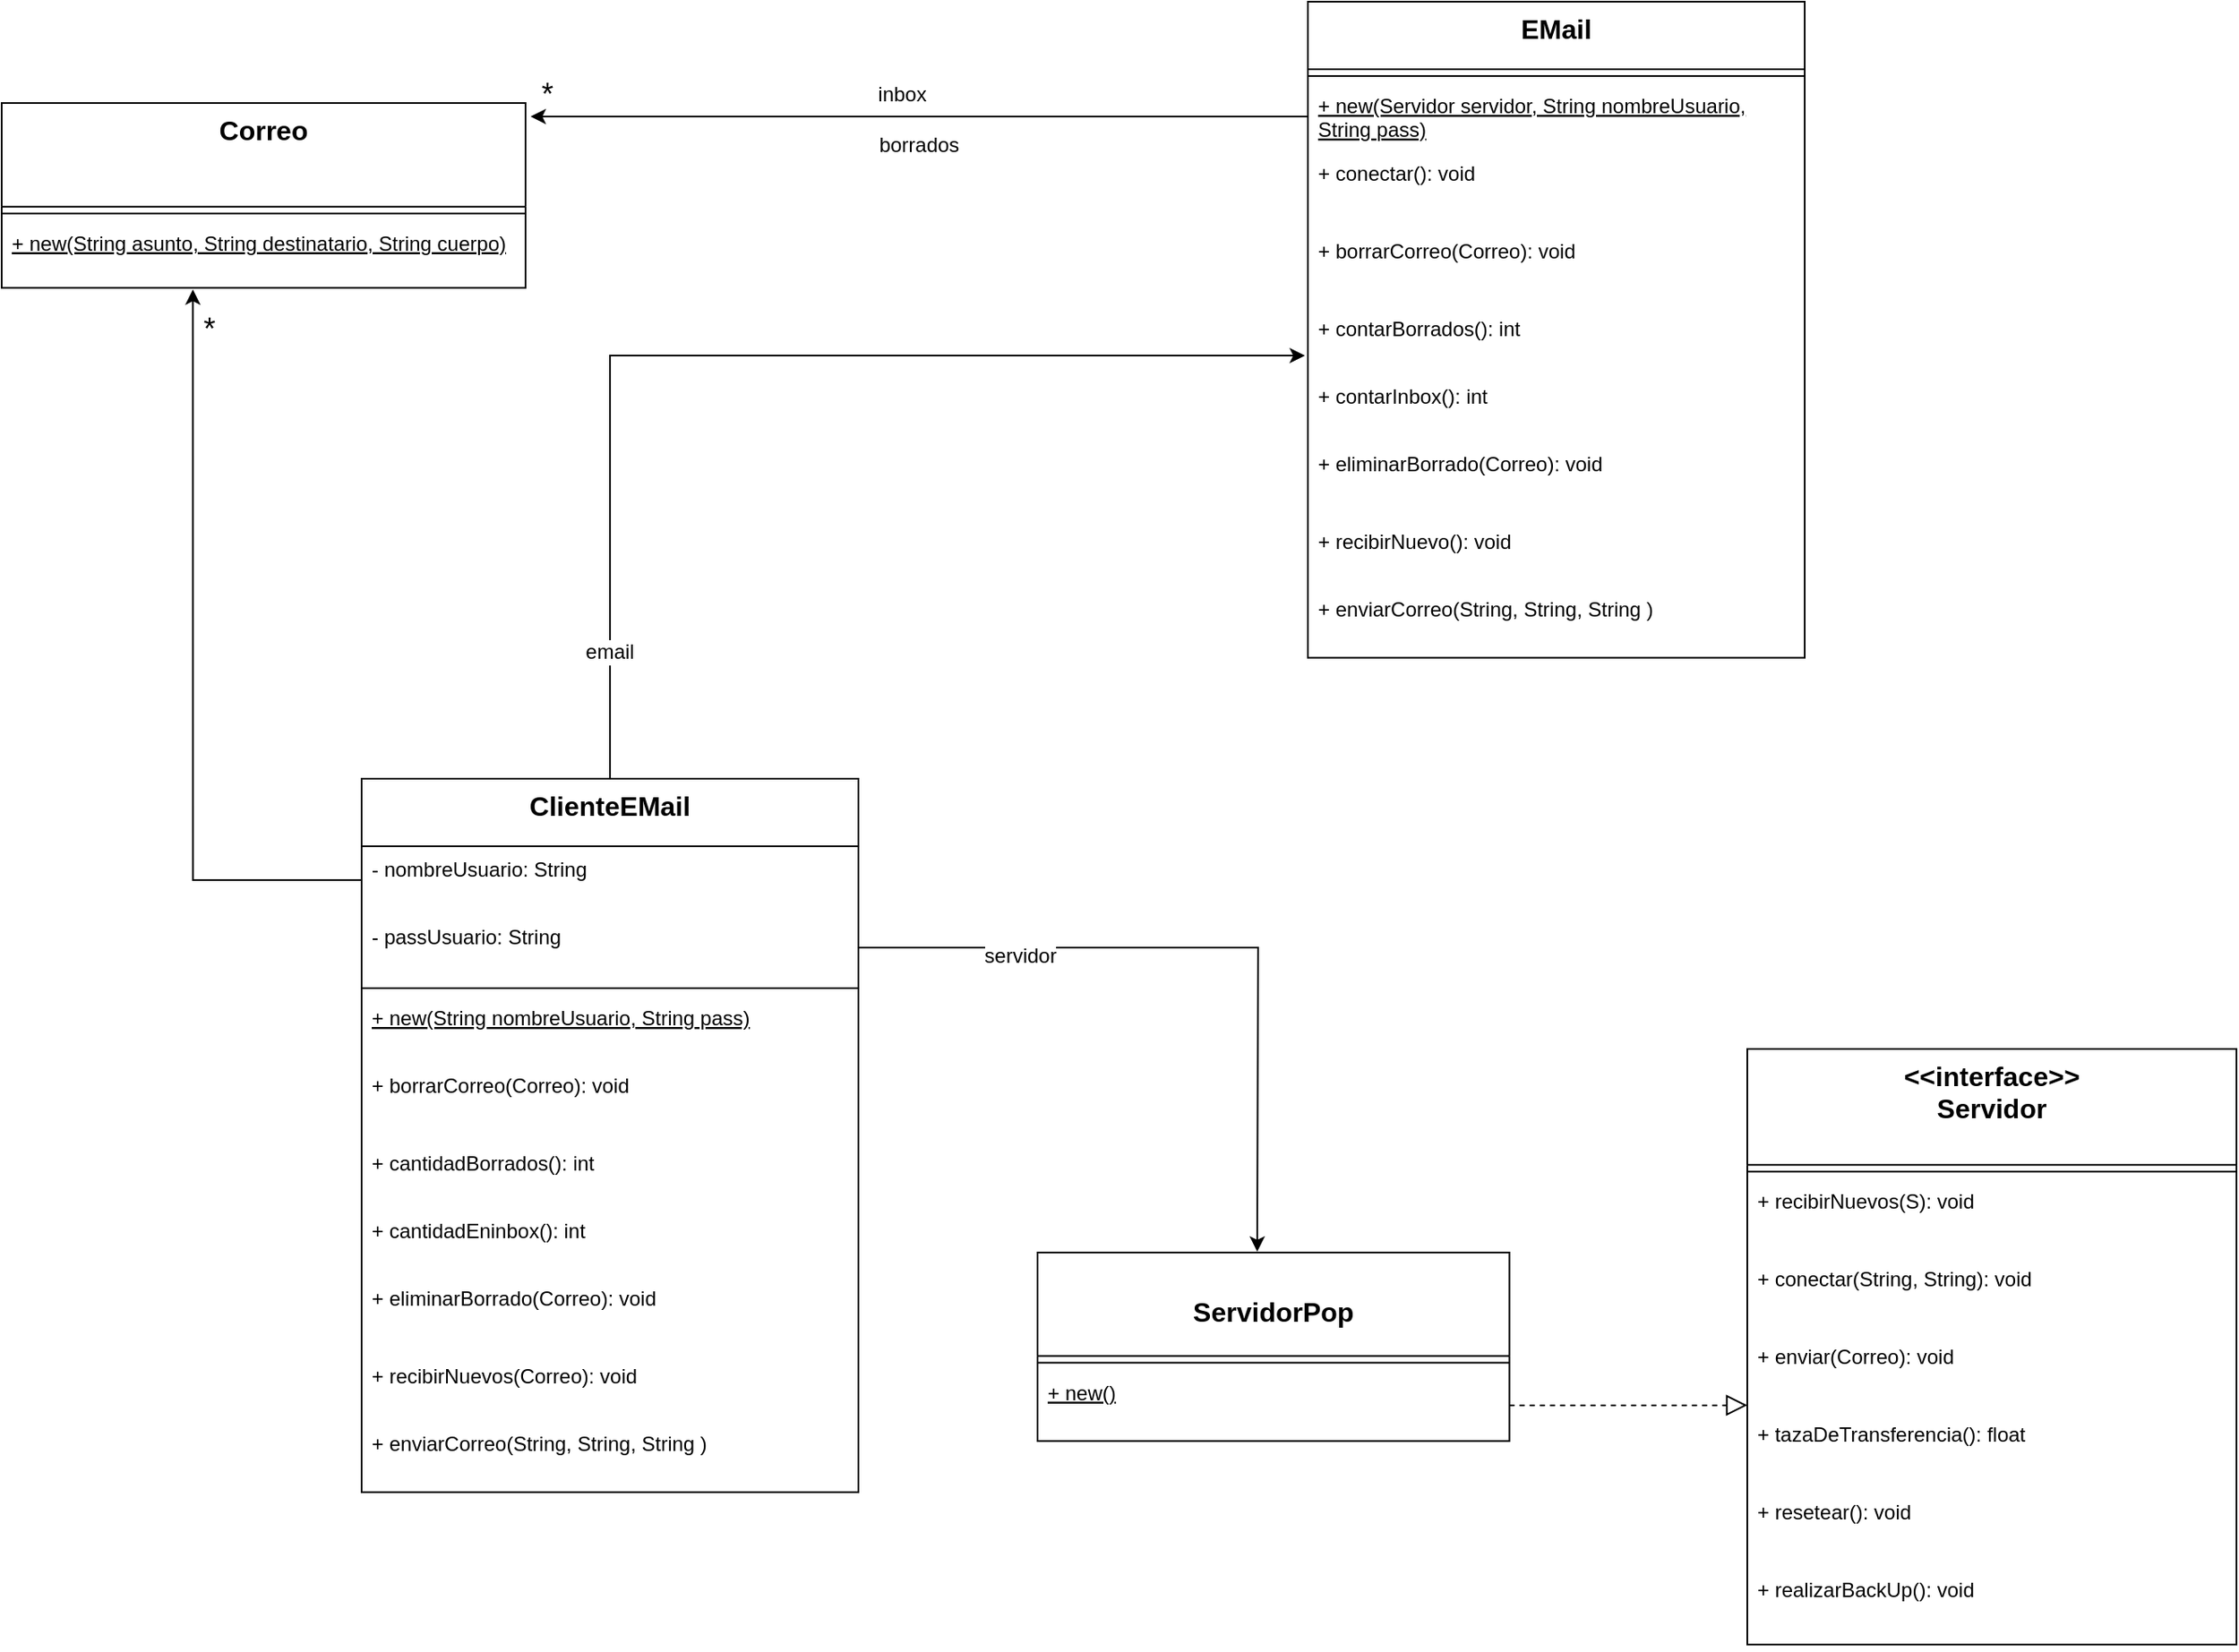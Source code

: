 <mxfile version="28.2.5">
  <diagram name="Página-1" id="gmmKJGZDJisU7WXLjgX8">
    <mxGraphModel dx="2550" dy="2132" grid="1" gridSize="10" guides="1" tooltips="1" connect="1" arrows="1" fold="1" page="1" pageScale="1" pageWidth="827" pageHeight="1169" math="0" shadow="0">
      <root>
        <mxCell id="0" />
        <mxCell id="1" parent="0" />
        <mxCell id="7" value="ClienteEMail" style="swimlane;fontStyle=1;align=center;verticalAlign=top;childLayout=stackLayout;horizontal=1;startSize=40;horizontalStack=0;resizeParent=1;resizeParentMax=0;resizeLast=0;collapsible=0;marginBottom=0;fontSize=16;" parent="1" vertex="1">
          <mxGeometry x="-200" y="-270" width="294" height="422.33" as="geometry" />
        </mxCell>
        <mxCell id="Wz735K2adg3fwihp1_E6-64" value="- nombreUsuario: String" style="text;strokeColor=none;fillColor=none;align=left;verticalAlign=top;spacingLeft=4;spacingRight=4;overflow=hidden;rotatable=0;points=[[0,0.5],[1,0.5]];portConstraint=eastwest;" parent="7" vertex="1">
          <mxGeometry y="40" width="294" height="40" as="geometry" />
        </mxCell>
        <mxCell id="zt7TXUUMNVyF-ZR224eu-51" style="edgeStyle=orthogonalEdgeStyle;rounded=0;orthogonalLoop=1;jettySize=auto;html=1;" parent="7" source="zt7TXUUMNVyF-ZR224eu-37" edge="1">
          <mxGeometry relative="1" as="geometry">
            <mxPoint x="530.0" y="280" as="targetPoint" />
          </mxGeometry>
        </mxCell>
        <mxCell id="zt7TXUUMNVyF-ZR224eu-37" value="- passUsuario: String" style="text;strokeColor=none;fillColor=none;align=left;verticalAlign=top;spacingLeft=4;spacingRight=4;overflow=hidden;rotatable=0;points=[[0,0.5],[1,0.5]];portConstraint=eastwest;" parent="7" vertex="1">
          <mxGeometry y="80" width="294" height="40" as="geometry" />
        </mxCell>
        <mxCell id="10" style="line;strokeWidth=1;fillColor=none;align=left;verticalAlign=middle;spacingTop=-1;spacingLeft=3;spacingRight=3;rotatable=0;labelPosition=right;points=[];portConstraint=eastwest;strokeColor=inherit;" parent="7" vertex="1">
          <mxGeometry y="120" width="294" height="8" as="geometry" />
        </mxCell>
        <mxCell id="11" value="+ new(String nombreUsuario, String pass)" style="text;strokeColor=none;fillColor=none;align=left;verticalAlign=top;spacingLeft=4;spacingRight=4;overflow=hidden;rotatable=0;points=[[0,0.5],[1,0.5]];portConstraint=eastwest;fontStyle=4" parent="7" vertex="1">
          <mxGeometry y="128" width="294" height="40" as="geometry" />
        </mxCell>
        <mxCell id="zt7TXUUMNVyF-ZR224eu-40" value="+ borrarCorreo(Correo): void&#xa;" style="text;strokeColor=none;fillColor=none;align=left;verticalAlign=top;spacingLeft=4;spacingRight=4;overflow=hidden;rotatable=0;points=[[0,0.5],[1,0.5]];portConstraint=eastwest;" parent="7" vertex="1">
          <mxGeometry y="168" width="294" height="46" as="geometry" />
        </mxCell>
        <mxCell id="Wz735K2adg3fwihp1_E6-90" value="+ cantidadBorrados(): int" style="text;strokeColor=none;fillColor=none;align=left;verticalAlign=top;spacingLeft=4;spacingRight=4;overflow=hidden;rotatable=0;points=[[0,0.5],[1,0.5]];portConstraint=eastwest;" parent="7" vertex="1">
          <mxGeometry y="214" width="294" height="40" as="geometry" />
        </mxCell>
        <mxCell id="zt7TXUUMNVyF-ZR224eu-41" value="+ cantidadEninbox(): int" style="text;strokeColor=none;fillColor=none;align=left;verticalAlign=top;spacingLeft=4;spacingRight=4;overflow=hidden;rotatable=0;points=[[0,0.5],[1,0.5]];portConstraint=eastwest;" parent="7" vertex="1">
          <mxGeometry y="254" width="294" height="40" as="geometry" />
        </mxCell>
        <mxCell id="zt7TXUUMNVyF-ZR224eu-42" value="+ eliminarBorrado(Correo): void&#xa;" style="text;strokeColor=none;fillColor=none;align=left;verticalAlign=top;spacingLeft=4;spacingRight=4;overflow=hidden;rotatable=0;points=[[0,0.5],[1,0.5]];portConstraint=eastwest;" parent="7" vertex="1">
          <mxGeometry y="294" width="294" height="46" as="geometry" />
        </mxCell>
        <mxCell id="Wz735K2adg3fwihp1_E6-91" value="+ recibirNuevos(Correo): void" style="text;strokeColor=none;fillColor=none;align=left;verticalAlign=top;spacingLeft=4;spacingRight=4;overflow=hidden;rotatable=0;points=[[0,0.5],[1,0.5]];portConstraint=eastwest;" parent="7" vertex="1">
          <mxGeometry y="340" width="294" height="40" as="geometry" />
        </mxCell>
        <mxCell id="zt7TXUUMNVyF-ZR224eu-34" value="+ enviarCorreo(String, String, String )" style="text;strokeColor=none;fillColor=none;align=left;verticalAlign=top;spacingLeft=4;spacingRight=4;overflow=hidden;rotatable=0;points=[[0,0.5],[1,0.5]];portConstraint=eastwest;fontStyle=0" parent="7" vertex="1">
          <mxGeometry y="380" width="294" height="42.33" as="geometry" />
        </mxCell>
        <mxCell id="12" value="&lt;&lt;interface&gt;&gt;&#xa;Servidor" style="swimlane;fontStyle=1;align=center;verticalAlign=top;childLayout=stackLayout;horizontal=1;startSize=68.571;horizontalStack=0;resizeParent=1;resizeParentMax=0;resizeLast=0;collapsible=0;marginBottom=0;fontSize=16;" parent="1" vertex="1">
          <mxGeometry x="620" y="-110" width="289.5" height="352.571" as="geometry" />
        </mxCell>
        <mxCell id="14" style="line;strokeWidth=1;fillColor=none;align=left;verticalAlign=middle;spacingTop=-1;spacingLeft=3;spacingRight=3;rotatable=0;labelPosition=right;points=[];portConstraint=eastwest;strokeColor=inherit;" parent="12" vertex="1">
          <mxGeometry y="68.571" width="289.5" height="8" as="geometry" />
        </mxCell>
        <mxCell id="15" value="+ recibirNuevos(S): void" style="text;strokeColor=none;fillColor=none;align=left;verticalAlign=top;spacingLeft=4;spacingRight=4;overflow=hidden;rotatable=0;points=[[0,0.5],[1,0.5]];portConstraint=eastwest;" parent="12" vertex="1">
          <mxGeometry y="76.571" width="289.5" height="46" as="geometry" />
        </mxCell>
        <mxCell id="zt7TXUUMNVyF-ZR224eu-27" value="+ conectar(String, String): void&#xa;" style="text;strokeColor=none;fillColor=none;align=left;verticalAlign=top;spacingLeft=4;spacingRight=4;overflow=hidden;rotatable=0;points=[[0,0.5],[1,0.5]];portConstraint=eastwest;" parent="12" vertex="1">
          <mxGeometry y="122.571" width="289.5" height="46" as="geometry" />
        </mxCell>
        <mxCell id="zt7TXUUMNVyF-ZR224eu-28" value="+ enviar(Correo): void&#xa;" style="text;strokeColor=none;fillColor=none;align=left;verticalAlign=top;spacingLeft=4;spacingRight=4;overflow=hidden;rotatable=0;points=[[0,0.5],[1,0.5]];portConstraint=eastwest;" parent="12" vertex="1">
          <mxGeometry y="168.571" width="289.5" height="46" as="geometry" />
        </mxCell>
        <mxCell id="zt7TXUUMNVyF-ZR224eu-29" value="+ tazaDeTransferencia(): float&#xa;" style="text;strokeColor=none;fillColor=none;align=left;verticalAlign=top;spacingLeft=4;spacingRight=4;overflow=hidden;rotatable=0;points=[[0,0.5],[1,0.5]];portConstraint=eastwest;" parent="12" vertex="1">
          <mxGeometry y="214.571" width="289.5" height="46" as="geometry" />
        </mxCell>
        <mxCell id="zt7TXUUMNVyF-ZR224eu-30" value="+ resetear(): void&#xa;" style="text;strokeColor=none;fillColor=none;align=left;verticalAlign=top;spacingLeft=4;spacingRight=4;overflow=hidden;rotatable=0;points=[[0,0.5],[1,0.5]];portConstraint=eastwest;" parent="12" vertex="1">
          <mxGeometry y="260.571" width="289.5" height="46" as="geometry" />
        </mxCell>
        <mxCell id="zt7TXUUMNVyF-ZR224eu-31" value="+ realizarBackUp(): void&#xa;" style="text;strokeColor=none;fillColor=none;align=left;verticalAlign=top;spacingLeft=4;spacingRight=4;overflow=hidden;rotatable=0;points=[[0,0.5],[1,0.5]];portConstraint=eastwest;" parent="12" vertex="1">
          <mxGeometry y="306.571" width="289.5" height="46" as="geometry" />
        </mxCell>
        <mxCell id="16" value="&#xa;ServidorPop" style="swimlane;fontStyle=1;align=center;verticalAlign=top;childLayout=stackLayout;horizontal=1;startSize=61.333;horizontalStack=0;resizeParent=1;resizeParentMax=0;resizeLast=0;collapsible=0;marginBottom=0;fontSize=16;" parent="1" vertex="1">
          <mxGeometry x="200" y="10.45" width="279.25" height="111.663" as="geometry" />
        </mxCell>
        <mxCell id="19" style="line;strokeWidth=1;fillColor=none;align=left;verticalAlign=middle;spacingTop=-1;spacingLeft=3;spacingRight=3;rotatable=0;labelPosition=right;points=[];portConstraint=eastwest;strokeColor=inherit;" parent="16" vertex="1">
          <mxGeometry y="61.333" width="279.25" height="8" as="geometry" />
        </mxCell>
        <mxCell id="Wz735K2adg3fwihp1_E6-46" value="+ new()" style="text;strokeColor=none;fillColor=none;align=left;verticalAlign=top;spacingLeft=4;spacingRight=4;overflow=hidden;rotatable=0;points=[[0,0.5],[1,0.5]];portConstraint=eastwest;fontStyle=4" parent="16" vertex="1">
          <mxGeometry y="69.333" width="279.25" height="42.33" as="geometry" />
        </mxCell>
        <mxCell id="Wz735K2adg3fwihp1_E6-98" value="*" style="text;html=1;align=center;verticalAlign=middle;whiteSpace=wrap;rounded=0;labelBackgroundColor=none;fontSize=18;" parent="1" vertex="1">
          <mxGeometry x="-120" y="-690" width="60" height="30" as="geometry" />
        </mxCell>
        <mxCell id="zt7TXUUMNVyF-ZR224eu-32" value="Correo" style="swimlane;fontStyle=1;align=center;verticalAlign=top;childLayout=stackLayout;horizontal=1;startSize=61.333;horizontalStack=0;resizeParent=1;resizeParentMax=0;resizeLast=0;collapsible=0;marginBottom=0;fontSize=16;" parent="1" vertex="1">
          <mxGeometry x="-413" y="-670" width="310" height="109.333" as="geometry" />
        </mxCell>
        <mxCell id="zt7TXUUMNVyF-ZR224eu-33" style="line;strokeWidth=1;fillColor=none;align=left;verticalAlign=middle;spacingTop=-1;spacingLeft=3;spacingRight=3;rotatable=0;labelPosition=right;points=[];portConstraint=eastwest;strokeColor=inherit;" parent="zt7TXUUMNVyF-ZR224eu-32" vertex="1">
          <mxGeometry y="61.333" width="310" height="8" as="geometry" />
        </mxCell>
        <mxCell id="zt7TXUUMNVyF-ZR224eu-43" value="+ new(String asunto, String destinatario, String cuerpo)" style="text;strokeColor=none;fillColor=none;align=left;verticalAlign=top;spacingLeft=4;spacingRight=4;overflow=hidden;rotatable=0;points=[[0,0.5],[1,0.5]];portConstraint=eastwest;fontStyle=4" parent="zt7TXUUMNVyF-ZR224eu-32" vertex="1">
          <mxGeometry y="69.333" width="310" height="40" as="geometry" />
        </mxCell>
        <mxCell id="zt7TXUUMNVyF-ZR224eu-45" value="inbox" style="text;html=1;align=center;verticalAlign=middle;whiteSpace=wrap;rounded=0;labelBackgroundColor=default;" parent="1" vertex="1">
          <mxGeometry x="90" y="-690" width="60" height="30" as="geometry" />
        </mxCell>
        <mxCell id="zt7TXUUMNVyF-ZR224eu-50" style="edgeStyle=orthogonalEdgeStyle;rounded=0;orthogonalLoop=1;jettySize=auto;html=1;entryX=0;entryY=0.921;entryDx=0;entryDy=0;entryPerimeter=0;dashed=1;endArrow=block;endFill=0;endSize=10;" parent="1" source="Wz735K2adg3fwihp1_E6-46" target="zt7TXUUMNVyF-ZR224eu-28" edge="1">
          <mxGeometry relative="1" as="geometry" />
        </mxCell>
        <mxCell id="zt7TXUUMNVyF-ZR224eu-52" value="servidor" style="text;html=1;align=center;verticalAlign=middle;whiteSpace=wrap;rounded=0;labelBackgroundColor=default;" parent="1" vertex="1">
          <mxGeometry x="160" y="-180" width="60" height="30" as="geometry" />
        </mxCell>
        <mxCell id="ppqkYmOBtr7Y4fEuj16x-21" value="EMail" style="swimlane;fontStyle=1;align=center;verticalAlign=top;childLayout=stackLayout;horizontal=1;startSize=40;horizontalStack=0;resizeParent=1;resizeParentMax=0;resizeLast=0;collapsible=0;marginBottom=0;fontSize=16;" parent="1" vertex="1">
          <mxGeometry x="360" y="-730" width="294" height="388.33" as="geometry" />
        </mxCell>
        <mxCell id="ppqkYmOBtr7Y4fEuj16x-25" style="line;strokeWidth=1;fillColor=none;align=left;verticalAlign=middle;spacingTop=-1;spacingLeft=3;spacingRight=3;rotatable=0;labelPosition=right;points=[];portConstraint=eastwest;strokeColor=inherit;" parent="ppqkYmOBtr7Y4fEuj16x-21" vertex="1">
          <mxGeometry y="40" width="294" height="8" as="geometry" />
        </mxCell>
        <mxCell id="ppqkYmOBtr7Y4fEuj16x-37" style="edgeStyle=orthogonalEdgeStyle;rounded=0;orthogonalLoop=1;jettySize=auto;html=1;" parent="ppqkYmOBtr7Y4fEuj16x-21" source="ppqkYmOBtr7Y4fEuj16x-26" edge="1">
          <mxGeometry relative="1" as="geometry">
            <mxPoint x="-460" y="68" as="targetPoint" />
          </mxGeometry>
        </mxCell>
        <mxCell id="ppqkYmOBtr7Y4fEuj16x-26" value="+ new(Servidor servidor, String nombreUsuario,&#xa;String pass)" style="text;strokeColor=none;fillColor=none;align=left;verticalAlign=top;spacingLeft=4;spacingRight=4;overflow=hidden;rotatable=0;points=[[0,0.5],[1,0.5]];portConstraint=eastwest;fontStyle=4" parent="ppqkYmOBtr7Y4fEuj16x-21" vertex="1">
          <mxGeometry y="48" width="294" height="40" as="geometry" />
        </mxCell>
        <mxCell id="ppqkYmOBtr7Y4fEuj16x-27" value="+ conectar(): void&#xa;" style="text;strokeColor=none;fillColor=none;align=left;verticalAlign=top;spacingLeft=4;spacingRight=4;overflow=hidden;rotatable=0;points=[[0,0.5],[1,0.5]];portConstraint=eastwest;" parent="ppqkYmOBtr7Y4fEuj16x-21" vertex="1">
          <mxGeometry y="88" width="294" height="46" as="geometry" />
        </mxCell>
        <mxCell id="ppqkYmOBtr7Y4fEuj16x-28" value="+ borrarCorreo(Correo): void&#xa;" style="text;strokeColor=none;fillColor=none;align=left;verticalAlign=top;spacingLeft=4;spacingRight=4;overflow=hidden;rotatable=0;points=[[0,0.5],[1,0.5]];portConstraint=eastwest;" parent="ppqkYmOBtr7Y4fEuj16x-21" vertex="1">
          <mxGeometry y="134" width="294" height="46" as="geometry" />
        </mxCell>
        <mxCell id="ppqkYmOBtr7Y4fEuj16x-29" value="+ contarBorrados(): int" style="text;strokeColor=none;fillColor=none;align=left;verticalAlign=top;spacingLeft=4;spacingRight=4;overflow=hidden;rotatable=0;points=[[0,0.5],[1,0.5]];portConstraint=eastwest;" parent="ppqkYmOBtr7Y4fEuj16x-21" vertex="1">
          <mxGeometry y="180" width="294" height="40" as="geometry" />
        </mxCell>
        <mxCell id="ppqkYmOBtr7Y4fEuj16x-30" value="+ contarInbox(): int" style="text;strokeColor=none;fillColor=none;align=left;verticalAlign=top;spacingLeft=4;spacingRight=4;overflow=hidden;rotatable=0;points=[[0,0.5],[1,0.5]];portConstraint=eastwest;" parent="ppqkYmOBtr7Y4fEuj16x-21" vertex="1">
          <mxGeometry y="220" width="294" height="40" as="geometry" />
        </mxCell>
        <mxCell id="ppqkYmOBtr7Y4fEuj16x-31" value="+ eliminarBorrado(Correo): void&#xa;" style="text;strokeColor=none;fillColor=none;align=left;verticalAlign=top;spacingLeft=4;spacingRight=4;overflow=hidden;rotatable=0;points=[[0,0.5],[1,0.5]];portConstraint=eastwest;" parent="ppqkYmOBtr7Y4fEuj16x-21" vertex="1">
          <mxGeometry y="260" width="294" height="46" as="geometry" />
        </mxCell>
        <mxCell id="ppqkYmOBtr7Y4fEuj16x-32" value="+ recibirNuevo(): void" style="text;strokeColor=none;fillColor=none;align=left;verticalAlign=top;spacingLeft=4;spacingRight=4;overflow=hidden;rotatable=0;points=[[0,0.5],[1,0.5]];portConstraint=eastwest;" parent="ppqkYmOBtr7Y4fEuj16x-21" vertex="1">
          <mxGeometry y="306" width="294" height="40" as="geometry" />
        </mxCell>
        <mxCell id="ppqkYmOBtr7Y4fEuj16x-33" value="+ enviarCorreo(String, String, String )" style="text;strokeColor=none;fillColor=none;align=left;verticalAlign=top;spacingLeft=4;spacingRight=4;overflow=hidden;rotatable=0;points=[[0,0.5],[1,0.5]];portConstraint=eastwest;fontStyle=0" parent="ppqkYmOBtr7Y4fEuj16x-21" vertex="1">
          <mxGeometry y="346" width="294" height="42.33" as="geometry" />
        </mxCell>
        <mxCell id="ppqkYmOBtr7Y4fEuj16x-36" style="edgeStyle=orthogonalEdgeStyle;rounded=0;orthogonalLoop=1;jettySize=auto;html=1;entryX=-0.006;entryY=0.738;entryDx=0;entryDy=0;entryPerimeter=0;" parent="1" source="7" target="ppqkYmOBtr7Y4fEuj16x-29" edge="1">
          <mxGeometry relative="1" as="geometry" />
        </mxCell>
        <mxCell id="c0HHmV1yHSYJXzDYoMdn-34" value="borrados" style="text;html=1;align=center;verticalAlign=middle;whiteSpace=wrap;rounded=0;labelBackgroundColor=default;" vertex="1" parent="1">
          <mxGeometry x="100" y="-660" width="60" height="30" as="geometry" />
        </mxCell>
        <mxCell id="c0HHmV1yHSYJXzDYoMdn-37" value="email" style="text;html=1;align=center;verticalAlign=middle;whiteSpace=wrap;rounded=0;labelBackgroundColor=default;" vertex="1" parent="1">
          <mxGeometry x="-83" y="-360" width="60" height="30" as="geometry" />
        </mxCell>
        <mxCell id="c0HHmV1yHSYJXzDYoMdn-41" style="edgeStyle=orthogonalEdgeStyle;rounded=0;orthogonalLoop=1;jettySize=auto;html=1;entryX=0.365;entryY=1.025;entryDx=0;entryDy=0;entryPerimeter=0;" edge="1" parent="1" source="Wz735K2adg3fwihp1_E6-64" target="zt7TXUUMNVyF-ZR224eu-43">
          <mxGeometry relative="1" as="geometry" />
        </mxCell>
        <mxCell id="c0HHmV1yHSYJXzDYoMdn-44" value="*" style="text;html=1;align=center;verticalAlign=middle;whiteSpace=wrap;rounded=0;labelBackgroundColor=none;fontSize=18;" vertex="1" parent="1">
          <mxGeometry x="-320" y="-550.83" width="60" height="30" as="geometry" />
        </mxCell>
      </root>
    </mxGraphModel>
  </diagram>
</mxfile>

